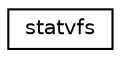 digraph "Graphical Class Hierarchy"
{
 // LATEX_PDF_SIZE
  edge [fontname="Helvetica",fontsize="10",labelfontname="Helvetica",labelfontsize="10"];
  node [fontname="Helvetica",fontsize="10",shape=record];
  rankdir="LR";
  Node0 [label="statvfs",height=0.2,width=0.4,color="black", fillcolor="white", style="filled",URL="$structstatvfs.html",tooltip="File system information."];
}
